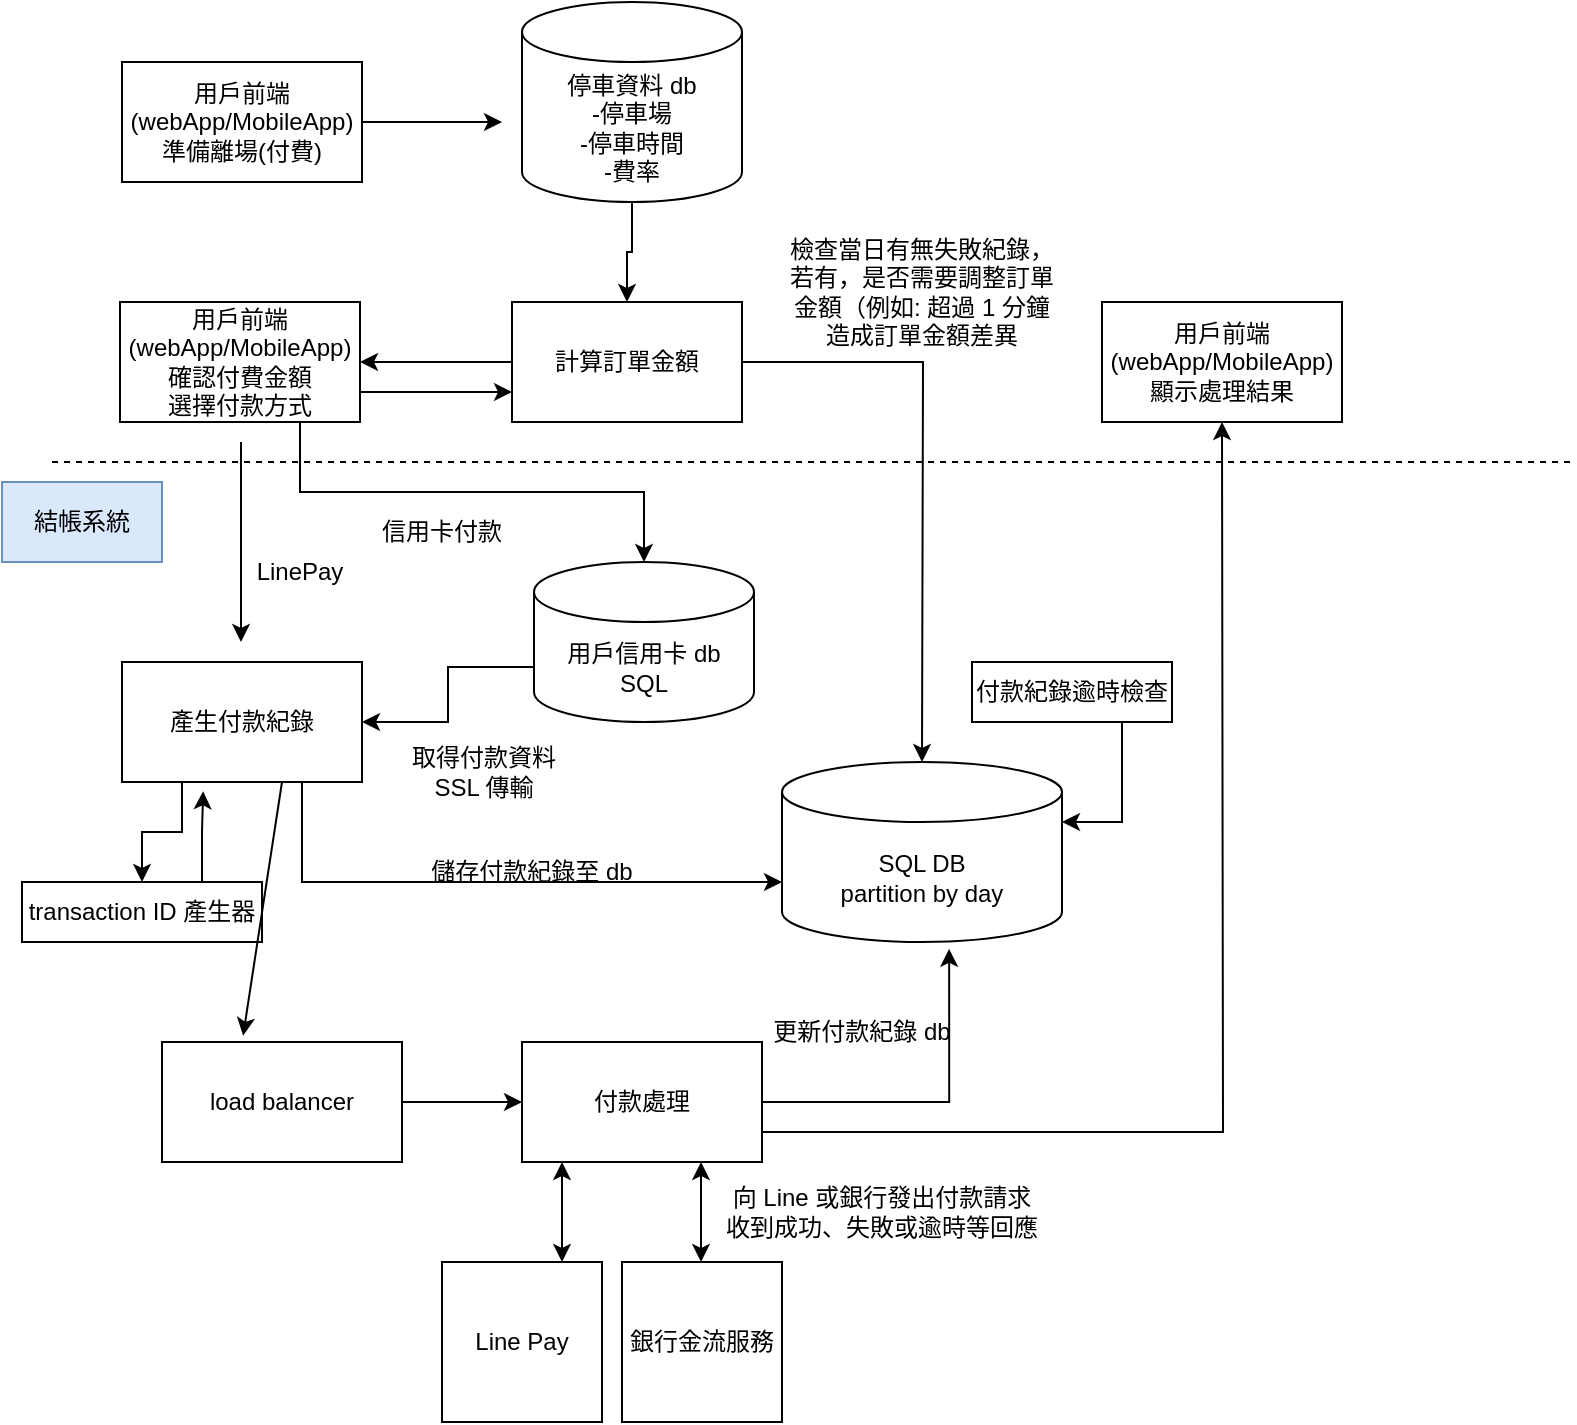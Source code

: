 <mxfile version="17.1.2" type="device"><diagram id="H7BR-HLw-2BMNgpysHwR" name="Page-1"><mxGraphModel dx="977" dy="469" grid="1" gridSize="10" guides="1" tooltips="1" connect="1" arrows="1" fold="1" page="1" pageScale="1" pageWidth="850" pageHeight="1100" background="#FFFFFF" math="0" shadow="0"><root><mxCell id="0"/><mxCell id="1" parent="0"/><mxCell id="ZsxavDYAIatXnuGBuk_f-15" style="edgeStyle=orthogonalEdgeStyle;rounded=0;orthogonalLoop=1;jettySize=auto;html=1;exitX=1;exitY=0.5;exitDx=0;exitDy=0;" edge="1" parent="1" source="ZsxavDYAIatXnuGBuk_f-10"><mxGeometry relative="1" as="geometry"><mxPoint x="270" y="170" as="targetPoint"/></mxGeometry></mxCell><mxCell id="ZsxavDYAIatXnuGBuk_f-10" value="用戶前端&lt;br&gt;(webApp/MobileApp)&lt;br&gt;準備離場(付費)" style="rounded=0;whiteSpace=wrap;html=1;" vertex="1" parent="1"><mxGeometry x="80" y="140" width="120" height="60" as="geometry"/></mxCell><mxCell id="ZsxavDYAIatXnuGBuk_f-26" style="edgeStyle=orthogonalEdgeStyle;rounded=0;orthogonalLoop=1;jettySize=auto;html=1;exitX=1;exitY=0.75;exitDx=0;exitDy=0;entryX=0;entryY=0.75;entryDx=0;entryDy=0;" edge="1" parent="1" source="ZsxavDYAIatXnuGBuk_f-13" target="ZsxavDYAIatXnuGBuk_f-20"><mxGeometry relative="1" as="geometry"/></mxCell><mxCell id="ZsxavDYAIatXnuGBuk_f-30" style="edgeStyle=orthogonalEdgeStyle;rounded=0;orthogonalLoop=1;jettySize=auto;html=1;exitX=0.75;exitY=1;exitDx=0;exitDy=0;" edge="1" parent="1" source="ZsxavDYAIatXnuGBuk_f-13" target="ZsxavDYAIatXnuGBuk_f-29"><mxGeometry relative="1" as="geometry"/></mxCell><mxCell id="ZsxavDYAIatXnuGBuk_f-13" value="用戶前端&lt;br&gt;(webApp/MobileApp)&lt;br&gt;確認付費金額&lt;br&gt;選擇付款方式" style="rounded=0;whiteSpace=wrap;html=1;" vertex="1" parent="1"><mxGeometry x="79" y="260" width="120" height="60" as="geometry"/></mxCell><mxCell id="ZsxavDYAIatXnuGBuk_f-22" value="" style="edgeStyle=orthogonalEdgeStyle;rounded=0;orthogonalLoop=1;jettySize=auto;html=1;" edge="1" parent="1" source="ZsxavDYAIatXnuGBuk_f-14" target="ZsxavDYAIatXnuGBuk_f-20"><mxGeometry relative="1" as="geometry"/></mxCell><mxCell id="ZsxavDYAIatXnuGBuk_f-14" value="停車資料 db&lt;br&gt;-停車場&lt;br&gt;-停車時間&lt;br&gt;-費率" style="shape=cylinder3;whiteSpace=wrap;html=1;boundedLbl=1;backgroundOutline=1;size=15;" vertex="1" parent="1"><mxGeometry x="280" y="110" width="110" height="100" as="geometry"/></mxCell><mxCell id="ZsxavDYAIatXnuGBuk_f-23" style="edgeStyle=orthogonalEdgeStyle;rounded=0;orthogonalLoop=1;jettySize=auto;html=1;exitX=0;exitY=0.5;exitDx=0;exitDy=0;entryX=1;entryY=0.5;entryDx=0;entryDy=0;" edge="1" parent="1" source="ZsxavDYAIatXnuGBuk_f-20" target="ZsxavDYAIatXnuGBuk_f-13"><mxGeometry relative="1" as="geometry"/></mxCell><mxCell id="ZsxavDYAIatXnuGBuk_f-64" style="edgeStyle=orthogonalEdgeStyle;rounded=0;orthogonalLoop=1;jettySize=auto;html=1;exitX=1;exitY=0.5;exitDx=0;exitDy=0;" edge="1" parent="1" source="ZsxavDYAIatXnuGBuk_f-20"><mxGeometry relative="1" as="geometry"><mxPoint x="480" y="490" as="targetPoint"/></mxGeometry></mxCell><mxCell id="ZsxavDYAIatXnuGBuk_f-20" value="計算訂單金額" style="rounded=0;whiteSpace=wrap;html=1;" vertex="1" parent="1"><mxGeometry x="275" y="260" width="115" height="60" as="geometry"/></mxCell><mxCell id="ZsxavDYAIatXnuGBuk_f-43" style="edgeStyle=orthogonalEdgeStyle;rounded=0;orthogonalLoop=1;jettySize=auto;html=1;exitX=0.25;exitY=1;exitDx=0;exitDy=0;entryX=0.5;entryY=0;entryDx=0;entryDy=0;" edge="1" parent="1" source="ZsxavDYAIatXnuGBuk_f-28" target="ZsxavDYAIatXnuGBuk_f-38"><mxGeometry relative="1" as="geometry"/></mxCell><mxCell id="ZsxavDYAIatXnuGBuk_f-46" style="edgeStyle=orthogonalEdgeStyle;rounded=0;orthogonalLoop=1;jettySize=auto;html=1;exitX=0.75;exitY=1;exitDx=0;exitDy=0;entryX=0;entryY=0;entryDx=0;entryDy=60;entryPerimeter=0;" edge="1" parent="1" source="ZsxavDYAIatXnuGBuk_f-28" target="ZsxavDYAIatXnuGBuk_f-45"><mxGeometry relative="1" as="geometry"/></mxCell><mxCell id="ZsxavDYAIatXnuGBuk_f-28" value="產生付款紀錄" style="rounded=0;whiteSpace=wrap;html=1;" vertex="1" parent="1"><mxGeometry x="80" y="440" width="120" height="60" as="geometry"/></mxCell><mxCell id="ZsxavDYAIatXnuGBuk_f-31" style="edgeStyle=orthogonalEdgeStyle;rounded=0;orthogonalLoop=1;jettySize=auto;html=1;exitX=0;exitY=0;exitDx=0;exitDy=52.5;exitPerimeter=0;" edge="1" parent="1" source="ZsxavDYAIatXnuGBuk_f-29" target="ZsxavDYAIatXnuGBuk_f-28"><mxGeometry relative="1" as="geometry"/></mxCell><mxCell id="ZsxavDYAIatXnuGBuk_f-29" value="用戶信用卡 db&lt;br&gt;SQL" style="shape=cylinder3;whiteSpace=wrap;html=1;boundedLbl=1;backgroundOutline=1;size=15;" vertex="1" parent="1"><mxGeometry x="286" y="390" width="110" height="80" as="geometry"/></mxCell><mxCell id="ZsxavDYAIatXnuGBuk_f-32" value="取得付款資料&lt;br&gt;SSL 傳輸" style="text;html=1;strokeColor=none;fillColor=none;align=center;verticalAlign=middle;whiteSpace=wrap;rounded=0;" vertex="1" parent="1"><mxGeometry x="211" y="480" width="100" height="30" as="geometry"/></mxCell><mxCell id="ZsxavDYAIatXnuGBuk_f-33" value="信用卡付款" style="text;html=1;strokeColor=none;fillColor=none;align=center;verticalAlign=middle;whiteSpace=wrap;rounded=0;" vertex="1" parent="1"><mxGeometry x="205" y="360" width="70" height="30" as="geometry"/></mxCell><mxCell id="ZsxavDYAIatXnuGBuk_f-34" value="" style="endArrow=none;dashed=1;html=1;rounded=0;" edge="1" parent="1"><mxGeometry width="50" height="50" relative="1" as="geometry"><mxPoint x="45" y="340" as="sourcePoint"/><mxPoint x="805" y="340" as="targetPoint"/></mxGeometry></mxCell><mxCell id="ZsxavDYAIatXnuGBuk_f-35" value="結帳系統" style="rounded=0;whiteSpace=wrap;html=1;fillColor=#dae8fc;strokeColor=#6c8ebf;" vertex="1" parent="1"><mxGeometry x="20" y="350" width="80" height="40" as="geometry"/></mxCell><mxCell id="ZsxavDYAIatXnuGBuk_f-36" value="" style="endArrow=classic;html=1;rounded=0;" edge="1" parent="1"><mxGeometry width="50" height="50" relative="1" as="geometry"><mxPoint x="139.5" y="330" as="sourcePoint"/><mxPoint x="139.5" y="430" as="targetPoint"/></mxGeometry></mxCell><mxCell id="ZsxavDYAIatXnuGBuk_f-37" value="LinePay" style="text;html=1;strokeColor=none;fillColor=none;align=center;verticalAlign=middle;whiteSpace=wrap;rounded=0;" vertex="1" parent="1"><mxGeometry x="139" y="380" width="60" height="30" as="geometry"/></mxCell><mxCell id="ZsxavDYAIatXnuGBuk_f-44" style="edgeStyle=orthogonalEdgeStyle;rounded=0;orthogonalLoop=1;jettySize=auto;html=1;exitX=0.75;exitY=0;exitDx=0;exitDy=0;entryX=0.338;entryY=1.077;entryDx=0;entryDy=0;entryPerimeter=0;" edge="1" parent="1" source="ZsxavDYAIatXnuGBuk_f-38" target="ZsxavDYAIatXnuGBuk_f-28"><mxGeometry relative="1" as="geometry"/></mxCell><mxCell id="ZsxavDYAIatXnuGBuk_f-38" value="transaction ID 產生器" style="rounded=0;whiteSpace=wrap;html=1;" vertex="1" parent="1"><mxGeometry x="30" y="550" width="120" height="30" as="geometry"/></mxCell><mxCell id="ZsxavDYAIatXnuGBuk_f-39" style="edgeStyle=orthogonalEdgeStyle;rounded=0;orthogonalLoop=1;jettySize=auto;html=1;exitX=0.5;exitY=1;exitDx=0;exitDy=0;" edge="1" parent="1" source="ZsxavDYAIatXnuGBuk_f-38" target="ZsxavDYAIatXnuGBuk_f-38"><mxGeometry relative="1" as="geometry"/></mxCell><mxCell id="ZsxavDYAIatXnuGBuk_f-45" value="SQL DB&lt;br&gt;partition by day" style="shape=cylinder3;whiteSpace=wrap;html=1;boundedLbl=1;backgroundOutline=1;size=15;" vertex="1" parent="1"><mxGeometry x="410" y="490" width="140" height="90" as="geometry"/></mxCell><mxCell id="ZsxavDYAIatXnuGBuk_f-47" value="儲存付款紀錄至 db" style="text;html=1;strokeColor=none;fillColor=none;align=center;verticalAlign=middle;whiteSpace=wrap;rounded=0;" vertex="1" parent="1"><mxGeometry x="230" y="530" width="110" height="30" as="geometry"/></mxCell><mxCell id="ZsxavDYAIatXnuGBuk_f-51" value="" style="edgeStyle=orthogonalEdgeStyle;rounded=0;orthogonalLoop=1;jettySize=auto;html=1;" edge="1" parent="1" source="ZsxavDYAIatXnuGBuk_f-48" target="ZsxavDYAIatXnuGBuk_f-50"><mxGeometry relative="1" as="geometry"/></mxCell><mxCell id="ZsxavDYAIatXnuGBuk_f-48" value="load balancer" style="rounded=0;whiteSpace=wrap;html=1;" vertex="1" parent="1"><mxGeometry x="100" y="630" width="120" height="60" as="geometry"/></mxCell><mxCell id="ZsxavDYAIatXnuGBuk_f-49" value="" style="endArrow=classic;html=1;rounded=0;entryX=0.338;entryY=-0.053;entryDx=0;entryDy=0;entryPerimeter=0;" edge="1" parent="1" target="ZsxavDYAIatXnuGBuk_f-48"><mxGeometry width="50" height="50" relative="1" as="geometry"><mxPoint x="160" y="500" as="sourcePoint"/><mxPoint x="160" y="580" as="targetPoint"/></mxGeometry></mxCell><mxCell id="ZsxavDYAIatXnuGBuk_f-58" style="edgeStyle=orthogonalEdgeStyle;rounded=0;orthogonalLoop=1;jettySize=auto;html=1;exitX=1;exitY=0.5;exitDx=0;exitDy=0;entryX=0.597;entryY=1.038;entryDx=0;entryDy=0;entryPerimeter=0;" edge="1" parent="1" source="ZsxavDYAIatXnuGBuk_f-50" target="ZsxavDYAIatXnuGBuk_f-45"><mxGeometry relative="1" as="geometry"><mxPoint x="490" y="600" as="targetPoint"/></mxGeometry></mxCell><mxCell id="ZsxavDYAIatXnuGBuk_f-62" style="edgeStyle=orthogonalEdgeStyle;rounded=0;orthogonalLoop=1;jettySize=auto;html=1;exitX=1;exitY=0.75;exitDx=0;exitDy=0;" edge="1" parent="1" source="ZsxavDYAIatXnuGBuk_f-50"><mxGeometry relative="1" as="geometry"><mxPoint x="630" y="320" as="targetPoint"/></mxGeometry></mxCell><mxCell id="ZsxavDYAIatXnuGBuk_f-50" value="付款處理" style="rounded=0;whiteSpace=wrap;html=1;" vertex="1" parent="1"><mxGeometry x="280" y="630" width="120" height="60" as="geometry"/></mxCell><mxCell id="ZsxavDYAIatXnuGBuk_f-52" value="Line Pay" style="whiteSpace=wrap;html=1;aspect=fixed;" vertex="1" parent="1"><mxGeometry x="240" y="740" width="80" height="80" as="geometry"/></mxCell><mxCell id="ZsxavDYAIatXnuGBuk_f-53" value="銀行金流服務" style="whiteSpace=wrap;html=1;aspect=fixed;" vertex="1" parent="1"><mxGeometry x="330" y="740" width="80" height="80" as="geometry"/></mxCell><mxCell id="ZsxavDYAIatXnuGBuk_f-55" value="" style="endArrow=classic;startArrow=classic;html=1;rounded=0;" edge="1" parent="1"><mxGeometry width="50" height="50" relative="1" as="geometry"><mxPoint x="369.5" y="740" as="sourcePoint"/><mxPoint x="369.5" y="690" as="targetPoint"/></mxGeometry></mxCell><mxCell id="ZsxavDYAIatXnuGBuk_f-56" value="" style="endArrow=classic;startArrow=classic;html=1;rounded=0;" edge="1" parent="1"><mxGeometry width="50" height="50" relative="1" as="geometry"><mxPoint x="300" y="740" as="sourcePoint"/><mxPoint x="300" y="690" as="targetPoint"/></mxGeometry></mxCell><mxCell id="ZsxavDYAIatXnuGBuk_f-57" value="向 Line 或銀行發出付款請求&lt;br&gt;收到成功、失敗或逾時等回應" style="text;html=1;strokeColor=none;fillColor=none;align=center;verticalAlign=middle;whiteSpace=wrap;rounded=0;" vertex="1" parent="1"><mxGeometry x="370" y="700" width="180" height="30" as="geometry"/></mxCell><mxCell id="ZsxavDYAIatXnuGBuk_f-59" value="更新付款紀錄 db" style="text;html=1;strokeColor=none;fillColor=none;align=center;verticalAlign=middle;whiteSpace=wrap;rounded=0;" vertex="1" parent="1"><mxGeometry x="395" y="610" width="110" height="30" as="geometry"/></mxCell><mxCell id="ZsxavDYAIatXnuGBuk_f-61" value="用戶前端&lt;br&gt;(webApp/MobileApp)&lt;br&gt;顯示處理結果" style="rounded=0;whiteSpace=wrap;html=1;" vertex="1" parent="1"><mxGeometry x="570" y="260" width="120" height="60" as="geometry"/></mxCell><mxCell id="ZsxavDYAIatXnuGBuk_f-65" value="檢查當日有無失敗紀錄，若有，是否需要調整訂單金額（例如: 超過 1 分鐘造成訂單金額差異" style="text;html=1;strokeColor=none;fillColor=none;align=center;verticalAlign=middle;whiteSpace=wrap;rounded=0;" vertex="1" parent="1"><mxGeometry x="410" y="240" width="140" height="30" as="geometry"/></mxCell><mxCell id="ZsxavDYAIatXnuGBuk_f-67" style="edgeStyle=orthogonalEdgeStyle;rounded=0;orthogonalLoop=1;jettySize=auto;html=1;exitX=0.75;exitY=1;exitDx=0;exitDy=0;entryX=1;entryY=0;entryDx=0;entryDy=30;entryPerimeter=0;" edge="1" parent="1" source="ZsxavDYAIatXnuGBuk_f-66" target="ZsxavDYAIatXnuGBuk_f-45"><mxGeometry relative="1" as="geometry"/></mxCell><mxCell id="ZsxavDYAIatXnuGBuk_f-66" value="付款紀錄逾時檢查" style="rounded=0;whiteSpace=wrap;html=1;" vertex="1" parent="1"><mxGeometry x="505" y="440" width="100" height="30" as="geometry"/></mxCell></root></mxGraphModel></diagram></mxfile>